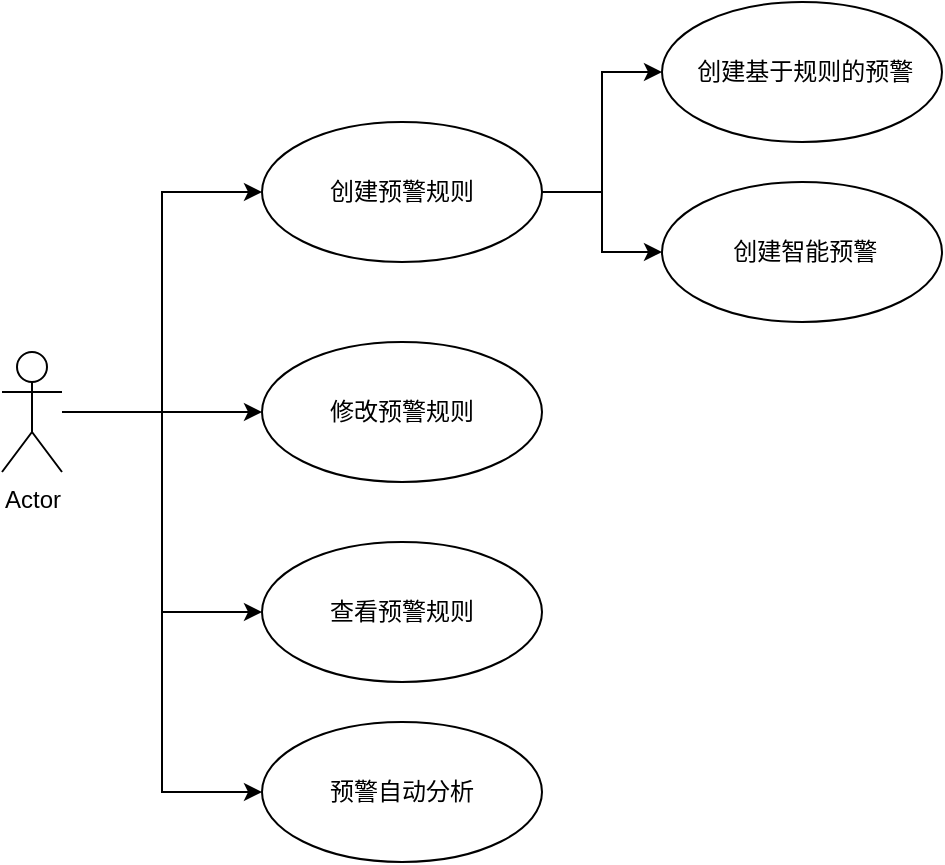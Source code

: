 <mxfile version="17.2.5" type="github">
  <diagram id="ZJ3P73_0GnTi9dQlcdip" name="Page-1">
    <mxGraphModel dx="1697" dy="909" grid="1" gridSize="10" guides="1" tooltips="1" connect="1" arrows="1" fold="1" page="1" pageScale="1" pageWidth="827" pageHeight="1169" math="0" shadow="0">
      <root>
        <mxCell id="0" />
        <mxCell id="1" parent="0" />
        <mxCell id="4DyUonKK345yeLOGrlKA-6" style="edgeStyle=orthogonalEdgeStyle;rounded=0;orthogonalLoop=1;jettySize=auto;html=1;" edge="1" parent="1" source="qfR6J_gvIjfCB1Atp6Te-1" target="4DyUonKK345yeLOGrlKA-4">
          <mxGeometry relative="1" as="geometry" />
        </mxCell>
        <mxCell id="4DyUonKK345yeLOGrlKA-7" style="edgeStyle=orthogonalEdgeStyle;rounded=0;orthogonalLoop=1;jettySize=auto;html=1;entryX=0;entryY=0.5;entryDx=0;entryDy=0;" edge="1" parent="1" source="qfR6J_gvIjfCB1Atp6Te-1" target="qfR6J_gvIjfCB1Atp6Te-2">
          <mxGeometry relative="1" as="geometry" />
        </mxCell>
        <mxCell id="4DyUonKK345yeLOGrlKA-8" style="edgeStyle=orthogonalEdgeStyle;rounded=0;orthogonalLoop=1;jettySize=auto;html=1;entryX=0;entryY=0.5;entryDx=0;entryDy=0;" edge="1" parent="1" source="qfR6J_gvIjfCB1Atp6Te-1" target="4DyUonKK345yeLOGrlKA-5">
          <mxGeometry relative="1" as="geometry" />
        </mxCell>
        <mxCell id="4DyUonKK345yeLOGrlKA-12" style="edgeStyle=orthogonalEdgeStyle;rounded=0;orthogonalLoop=1;jettySize=auto;html=1;entryX=0;entryY=0.5;entryDx=0;entryDy=0;" edge="1" parent="1" source="qfR6J_gvIjfCB1Atp6Te-1" target="4DyUonKK345yeLOGrlKA-11">
          <mxGeometry relative="1" as="geometry" />
        </mxCell>
        <mxCell id="qfR6J_gvIjfCB1Atp6Te-1" value="Actor" style="shape=umlActor;verticalLabelPosition=bottom;verticalAlign=top;html=1;" parent="1" vertex="1">
          <mxGeometry x="370" y="475" width="30" height="60" as="geometry" />
        </mxCell>
        <mxCell id="4DyUonKK345yeLOGrlKA-9" style="edgeStyle=orthogonalEdgeStyle;rounded=0;orthogonalLoop=1;jettySize=auto;html=1;" edge="1" parent="1" source="qfR6J_gvIjfCB1Atp6Te-2" target="4DyUonKK345yeLOGrlKA-2">
          <mxGeometry relative="1" as="geometry" />
        </mxCell>
        <mxCell id="4DyUonKK345yeLOGrlKA-10" style="edgeStyle=orthogonalEdgeStyle;rounded=0;orthogonalLoop=1;jettySize=auto;html=1;" edge="1" parent="1" source="qfR6J_gvIjfCB1Atp6Te-2" target="4DyUonKK345yeLOGrlKA-3">
          <mxGeometry relative="1" as="geometry" />
        </mxCell>
        <mxCell id="qfR6J_gvIjfCB1Atp6Te-2" value="创建预警规则" style="ellipse;whiteSpace=wrap;html=1;" parent="1" vertex="1">
          <mxGeometry x="500" y="360" width="140" height="70" as="geometry" />
        </mxCell>
        <mxCell id="4DyUonKK345yeLOGrlKA-2" value="&amp;nbsp;创建基于规则的预警" style="ellipse;whiteSpace=wrap;html=1;" vertex="1" parent="1">
          <mxGeometry x="700" y="300" width="140" height="70" as="geometry" />
        </mxCell>
        <mxCell id="4DyUonKK345yeLOGrlKA-3" value="&amp;nbsp;创建智能预警" style="ellipse;whiteSpace=wrap;html=1;" vertex="1" parent="1">
          <mxGeometry x="700" y="390" width="140" height="70" as="geometry" />
        </mxCell>
        <mxCell id="4DyUonKK345yeLOGrlKA-4" value="修改预警规则" style="ellipse;whiteSpace=wrap;html=1;" vertex="1" parent="1">
          <mxGeometry x="500" y="470" width="140" height="70" as="geometry" />
        </mxCell>
        <mxCell id="4DyUonKK345yeLOGrlKA-5" value="查看预警规则" style="ellipse;whiteSpace=wrap;html=1;" vertex="1" parent="1">
          <mxGeometry x="500" y="570" width="140" height="70" as="geometry" />
        </mxCell>
        <mxCell id="4DyUonKK345yeLOGrlKA-11" value="预警自动分析" style="ellipse;whiteSpace=wrap;html=1;" vertex="1" parent="1">
          <mxGeometry x="500" y="660" width="140" height="70" as="geometry" />
        </mxCell>
      </root>
    </mxGraphModel>
  </diagram>
</mxfile>
